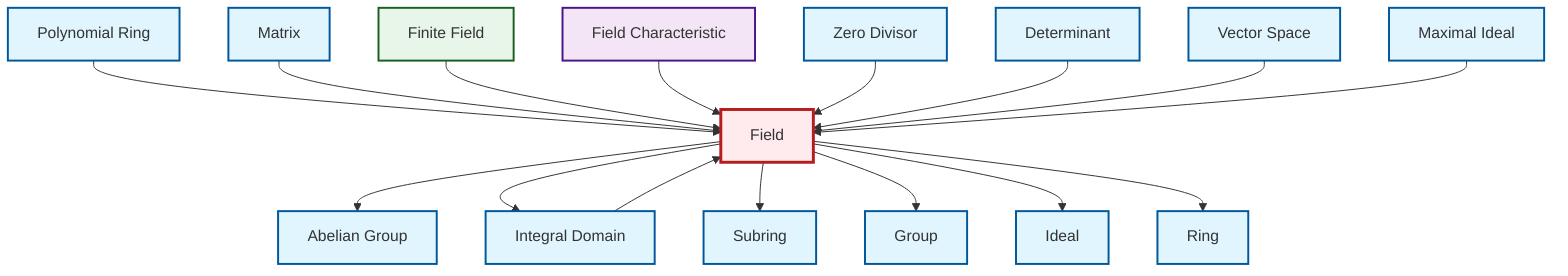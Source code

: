 graph TD
    classDef definition fill:#e1f5fe,stroke:#01579b,stroke-width:2px
    classDef theorem fill:#f3e5f5,stroke:#4a148c,stroke-width:2px
    classDef axiom fill:#fff3e0,stroke:#e65100,stroke-width:2px
    classDef example fill:#e8f5e9,stroke:#1b5e20,stroke-width:2px
    classDef current fill:#ffebee,stroke:#b71c1c,stroke-width:3px
    def-abelian-group["Abelian Group"]:::definition
    def-ring["Ring"]:::definition
    def-polynomial-ring["Polynomial Ring"]:::definition
    def-zero-divisor["Zero Divisor"]:::definition
    def-subring["Subring"]:::definition
    def-matrix["Matrix"]:::definition
    def-vector-space["Vector Space"]:::definition
    def-field["Field"]:::definition
    def-group["Group"]:::definition
    thm-field-characteristic["Field Characteristic"]:::theorem
    def-determinant["Determinant"]:::definition
    def-integral-domain["Integral Domain"]:::definition
    def-maximal-ideal["Maximal Ideal"]:::definition
    ex-finite-field["Finite Field"]:::example
    def-ideal["Ideal"]:::definition
    def-field --> def-abelian-group
    def-polynomial-ring --> def-field
    def-matrix --> def-field
    ex-finite-field --> def-field
    def-field --> def-integral-domain
    def-integral-domain --> def-field
    def-field --> def-subring
    def-field --> def-group
    thm-field-characteristic --> def-field
    def-zero-divisor --> def-field
    def-field --> def-ideal
    def-field --> def-ring
    def-determinant --> def-field
    def-vector-space --> def-field
    def-maximal-ideal --> def-field
    class def-field current
